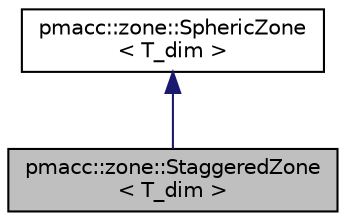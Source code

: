 digraph "pmacc::zone::StaggeredZone&lt; T_dim &gt;"
{
 // LATEX_PDF_SIZE
  edge [fontname="Helvetica",fontsize="10",labelfontname="Helvetica",labelfontsize="10"];
  node [fontname="Helvetica",fontsize="10",shape=record];
  Node1 [label="pmacc::zone::StaggeredZone\l\< T_dim \>",height=0.2,width=0.4,color="black", fillcolor="grey75", style="filled", fontcolor="black",tooltip=" "];
  Node2 -> Node1 [dir="back",color="midnightblue",fontsize="10",style="solid",fontname="Helvetica"];
  Node2 [label="pmacc::zone::SphericZone\l\< T_dim \>",height=0.2,width=0.4,color="black", fillcolor="white", style="filled",URL="$structpmacc_1_1zone_1_1_spheric_zone.html",tooltip=" "];
}
